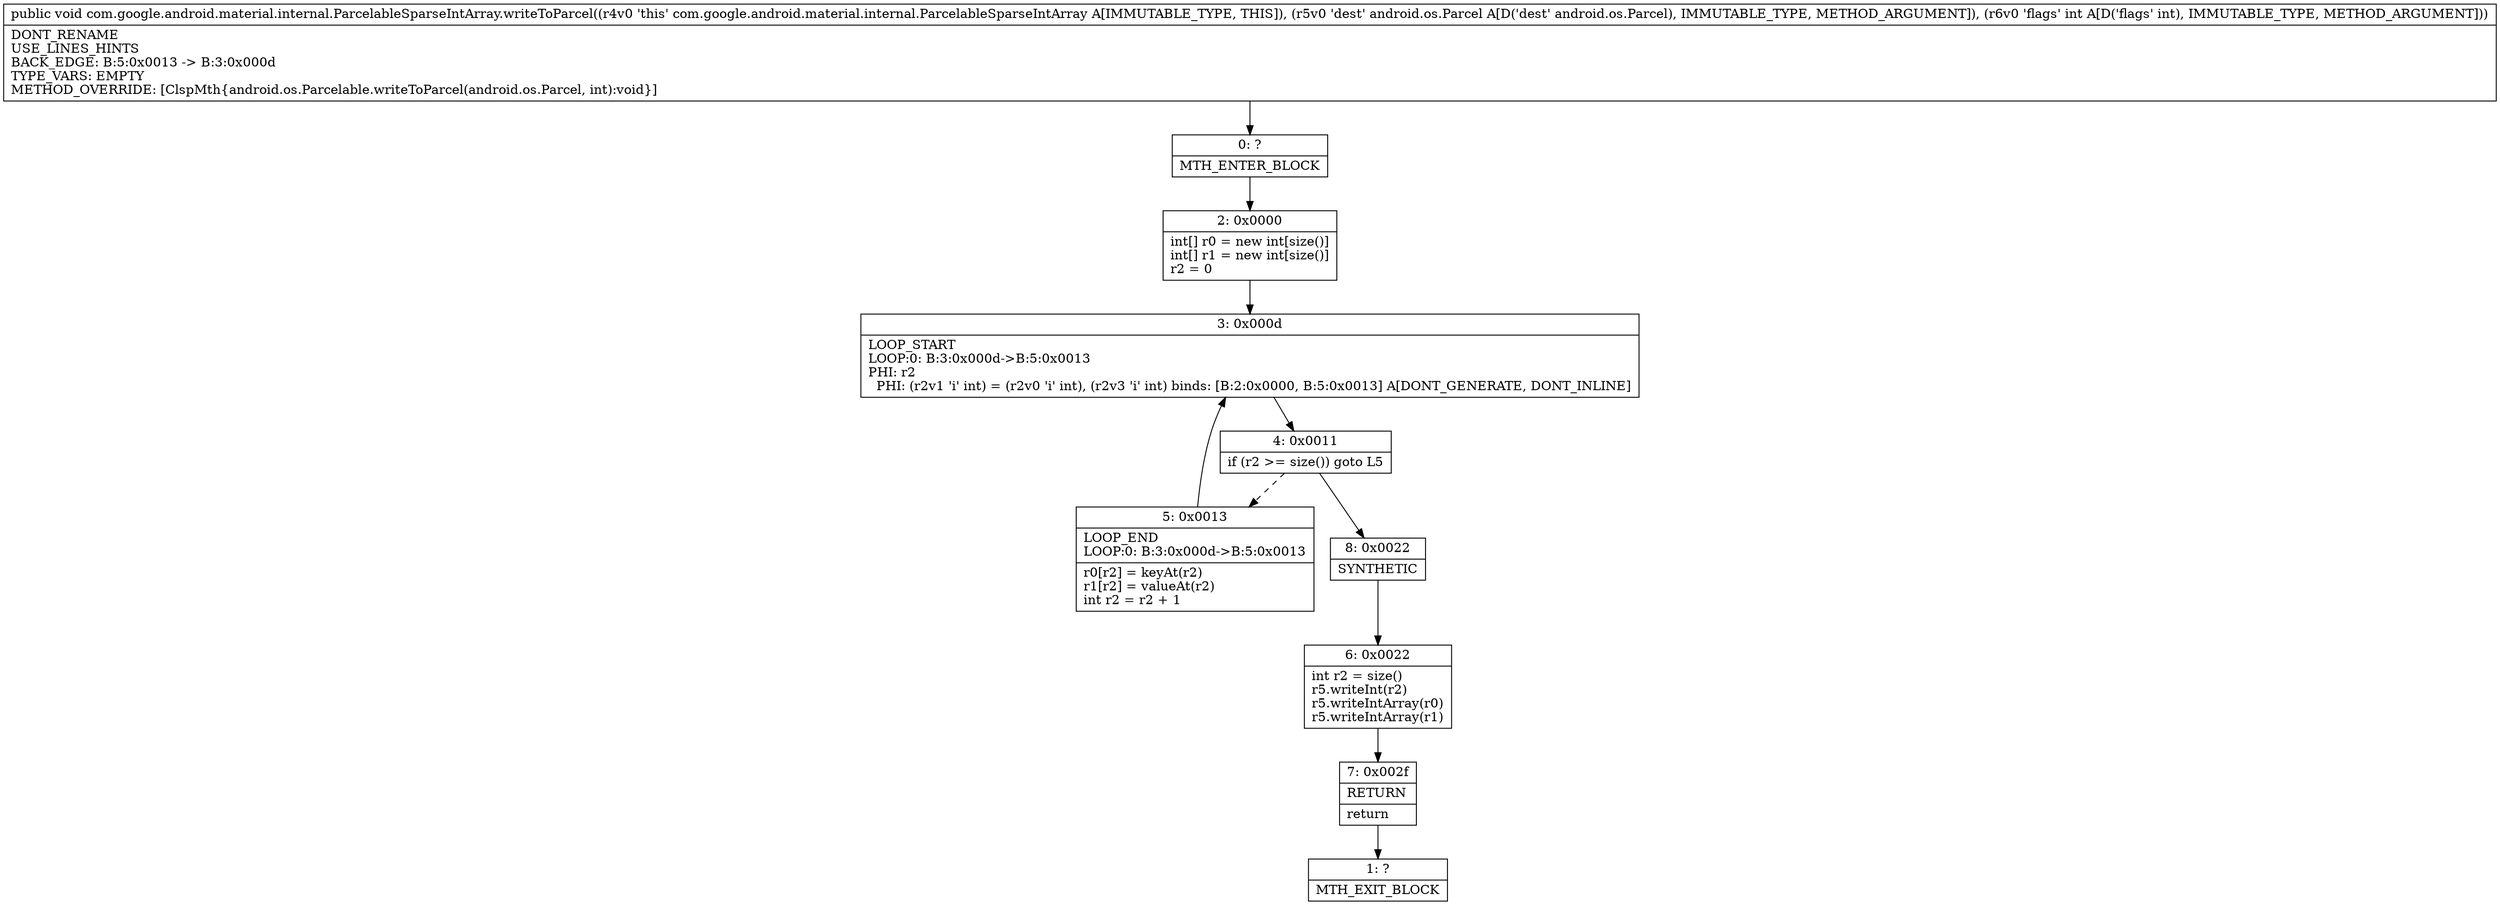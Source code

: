 digraph "CFG forcom.google.android.material.internal.ParcelableSparseIntArray.writeToParcel(Landroid\/os\/Parcel;I)V" {
Node_0 [shape=record,label="{0\:\ ?|MTH_ENTER_BLOCK\l}"];
Node_2 [shape=record,label="{2\:\ 0x0000|int[] r0 = new int[size()]\lint[] r1 = new int[size()]\lr2 = 0\l}"];
Node_3 [shape=record,label="{3\:\ 0x000d|LOOP_START\lLOOP:0: B:3:0x000d\-\>B:5:0x0013\lPHI: r2 \l  PHI: (r2v1 'i' int) = (r2v0 'i' int), (r2v3 'i' int) binds: [B:2:0x0000, B:5:0x0013] A[DONT_GENERATE, DONT_INLINE]\l}"];
Node_4 [shape=record,label="{4\:\ 0x0011|if (r2 \>= size()) goto L5\l}"];
Node_5 [shape=record,label="{5\:\ 0x0013|LOOP_END\lLOOP:0: B:3:0x000d\-\>B:5:0x0013\l|r0[r2] = keyAt(r2)\lr1[r2] = valueAt(r2)\lint r2 = r2 + 1\l}"];
Node_8 [shape=record,label="{8\:\ 0x0022|SYNTHETIC\l}"];
Node_6 [shape=record,label="{6\:\ 0x0022|int r2 = size()\lr5.writeInt(r2)\lr5.writeIntArray(r0)\lr5.writeIntArray(r1)\l}"];
Node_7 [shape=record,label="{7\:\ 0x002f|RETURN\l|return\l}"];
Node_1 [shape=record,label="{1\:\ ?|MTH_EXIT_BLOCK\l}"];
MethodNode[shape=record,label="{public void com.google.android.material.internal.ParcelableSparseIntArray.writeToParcel((r4v0 'this' com.google.android.material.internal.ParcelableSparseIntArray A[IMMUTABLE_TYPE, THIS]), (r5v0 'dest' android.os.Parcel A[D('dest' android.os.Parcel), IMMUTABLE_TYPE, METHOD_ARGUMENT]), (r6v0 'flags' int A[D('flags' int), IMMUTABLE_TYPE, METHOD_ARGUMENT]))  | DONT_RENAME\lUSE_LINES_HINTS\lBACK_EDGE: B:5:0x0013 \-\> B:3:0x000d\lTYPE_VARS: EMPTY\lMETHOD_OVERRIDE: [ClspMth\{android.os.Parcelable.writeToParcel(android.os.Parcel, int):void\}]\l}"];
MethodNode -> Node_0;Node_0 -> Node_2;
Node_2 -> Node_3;
Node_3 -> Node_4;
Node_4 -> Node_5[style=dashed];
Node_4 -> Node_8;
Node_5 -> Node_3;
Node_8 -> Node_6;
Node_6 -> Node_7;
Node_7 -> Node_1;
}

